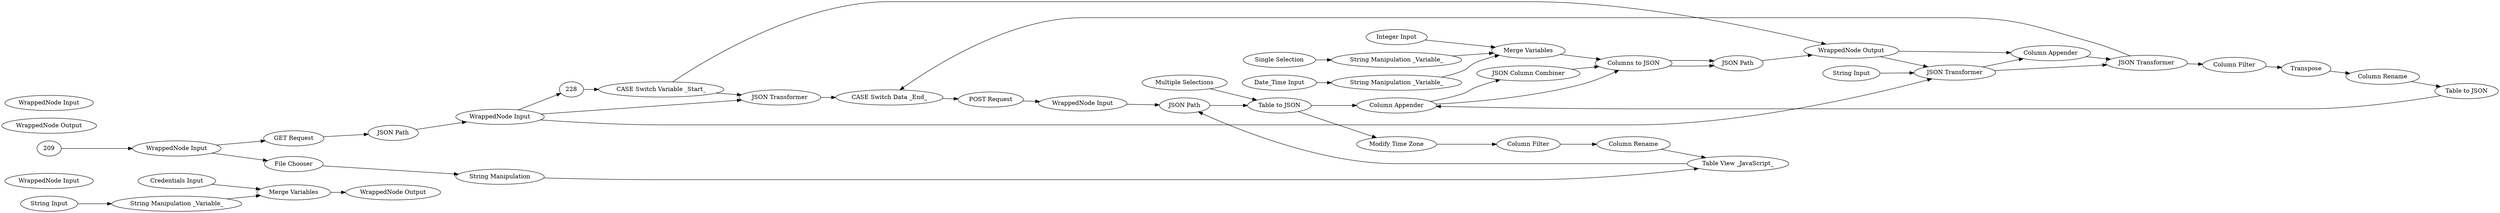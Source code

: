 digraph {
	199 [label="Credentials Input"]
	200 [label="String Input"]
	201 [label="Merge Variables"]
	202 [label="String Manipulation _Variable_"]
	203 [label="WrappedNode Input"]
	204 [label="WrappedNode Output"]
	215 [label="GET Request"]
	219 [label="JSON Path"]
	224 [label="JSON Transformer"]
	225 [label="POST Request"]
	227 [label="Columns to JSON"]
	1 [label="Date_Time Input"]
	2 [label="Single Selection"]
	3 [label="Integer Input"]
	4 [label="Merge Variables"]
	220 [label="String Manipulation _Variable_"]
	226 [label="String Manipulation _Variable_"]
	227 [label="WrappedNode Input"]
	250 [label="Boolean Input"]
	253 [label="Merge Variables"]
	254 [label="WrappedNode Output"]
	255 [label="Text Output"]
	231 [label="File Chooser"]
	232 [label="String Manipulation"]
	233 [label="WrappedNode Input"]
	234 [label="WrappedNode Output"]
	235 [label="String Manipulation"]
	234 [label="JSON Path"]
	235 [label="Table View _JavaScript_"]
	236 [label="WrappedNode Input"]
	237 [label="WrappedNode Output"]
	238 [label="String to Date_Time"]
	239 [label="Modify Time Zone"]
	240 [label="Column Filter"]
	241 [label="Column Rename"]
	229 [label="String Input"]
	230 [label="Multiple Selections"]
	238 [label="Table to JSON"]
	242 [label="Column Filter"]
	243 [label=Transpose]
	250 [label="Column Appender"]
	251 [label="JSON Column Combiner"]
	252 [label="Column Rename"]
	253 [label="Columns to JSON"]
	254 [label="JSON Path"]
	255 [label="Table to JSON"]
	256 [label="WrappedNode Input"]
	257 [label="WrappedNode Output"]
	258 [label="Text Output"]
	259 [label="Variable to Table Row"]
	260 [label="Cell Splitter"]
	258 [label="Column Appender"]
	259 [label="JSON Transformer"]
	260 [label="JSON Transformer"]
	261 [label="CASE Switch Data _End_"]
	262 [label="CASE Switch Variable _Start_"]
	199 -> 201
	200 -> 202
	201 -> 204
	202 -> 201
	1 -> 226
	2 -> 220
	3 -> 4
	4 -> 253
	220 -> 4
	226 -> 4
	250 -> 253
	253 -> 254
	231 -> 232
	232 -> 235
	233 -> 231
	235 -> 234
	234 -> 238
	236 -> 234
	238 -> 239
	239 -> 240
	240 -> 241
	241 -> 235
	229 -> 259
	230 -> 238
	238 -> 250
	242 -> 243
	243 -> 252
	250 -> 251
	251 -> 253
	252 -> 255
	253 -> 254
	254 -> 257
	255 -> 250
	259 -> 260
	260 -> 242
	209 -> 233
	215 -> 219
	219 -> 227
	224 -> 261
	225 -> 236
	227 -> 259
	227 -> 224
	227 -> 228
	228 -> 262
	233 -> 215
	257 -> 259
	257 -> 258
	258 -> 260
	259 -> 258
	260 -> 261
	261 -> 225
	262 -> 224
	262 -> 257
	rankdir=LR
}
